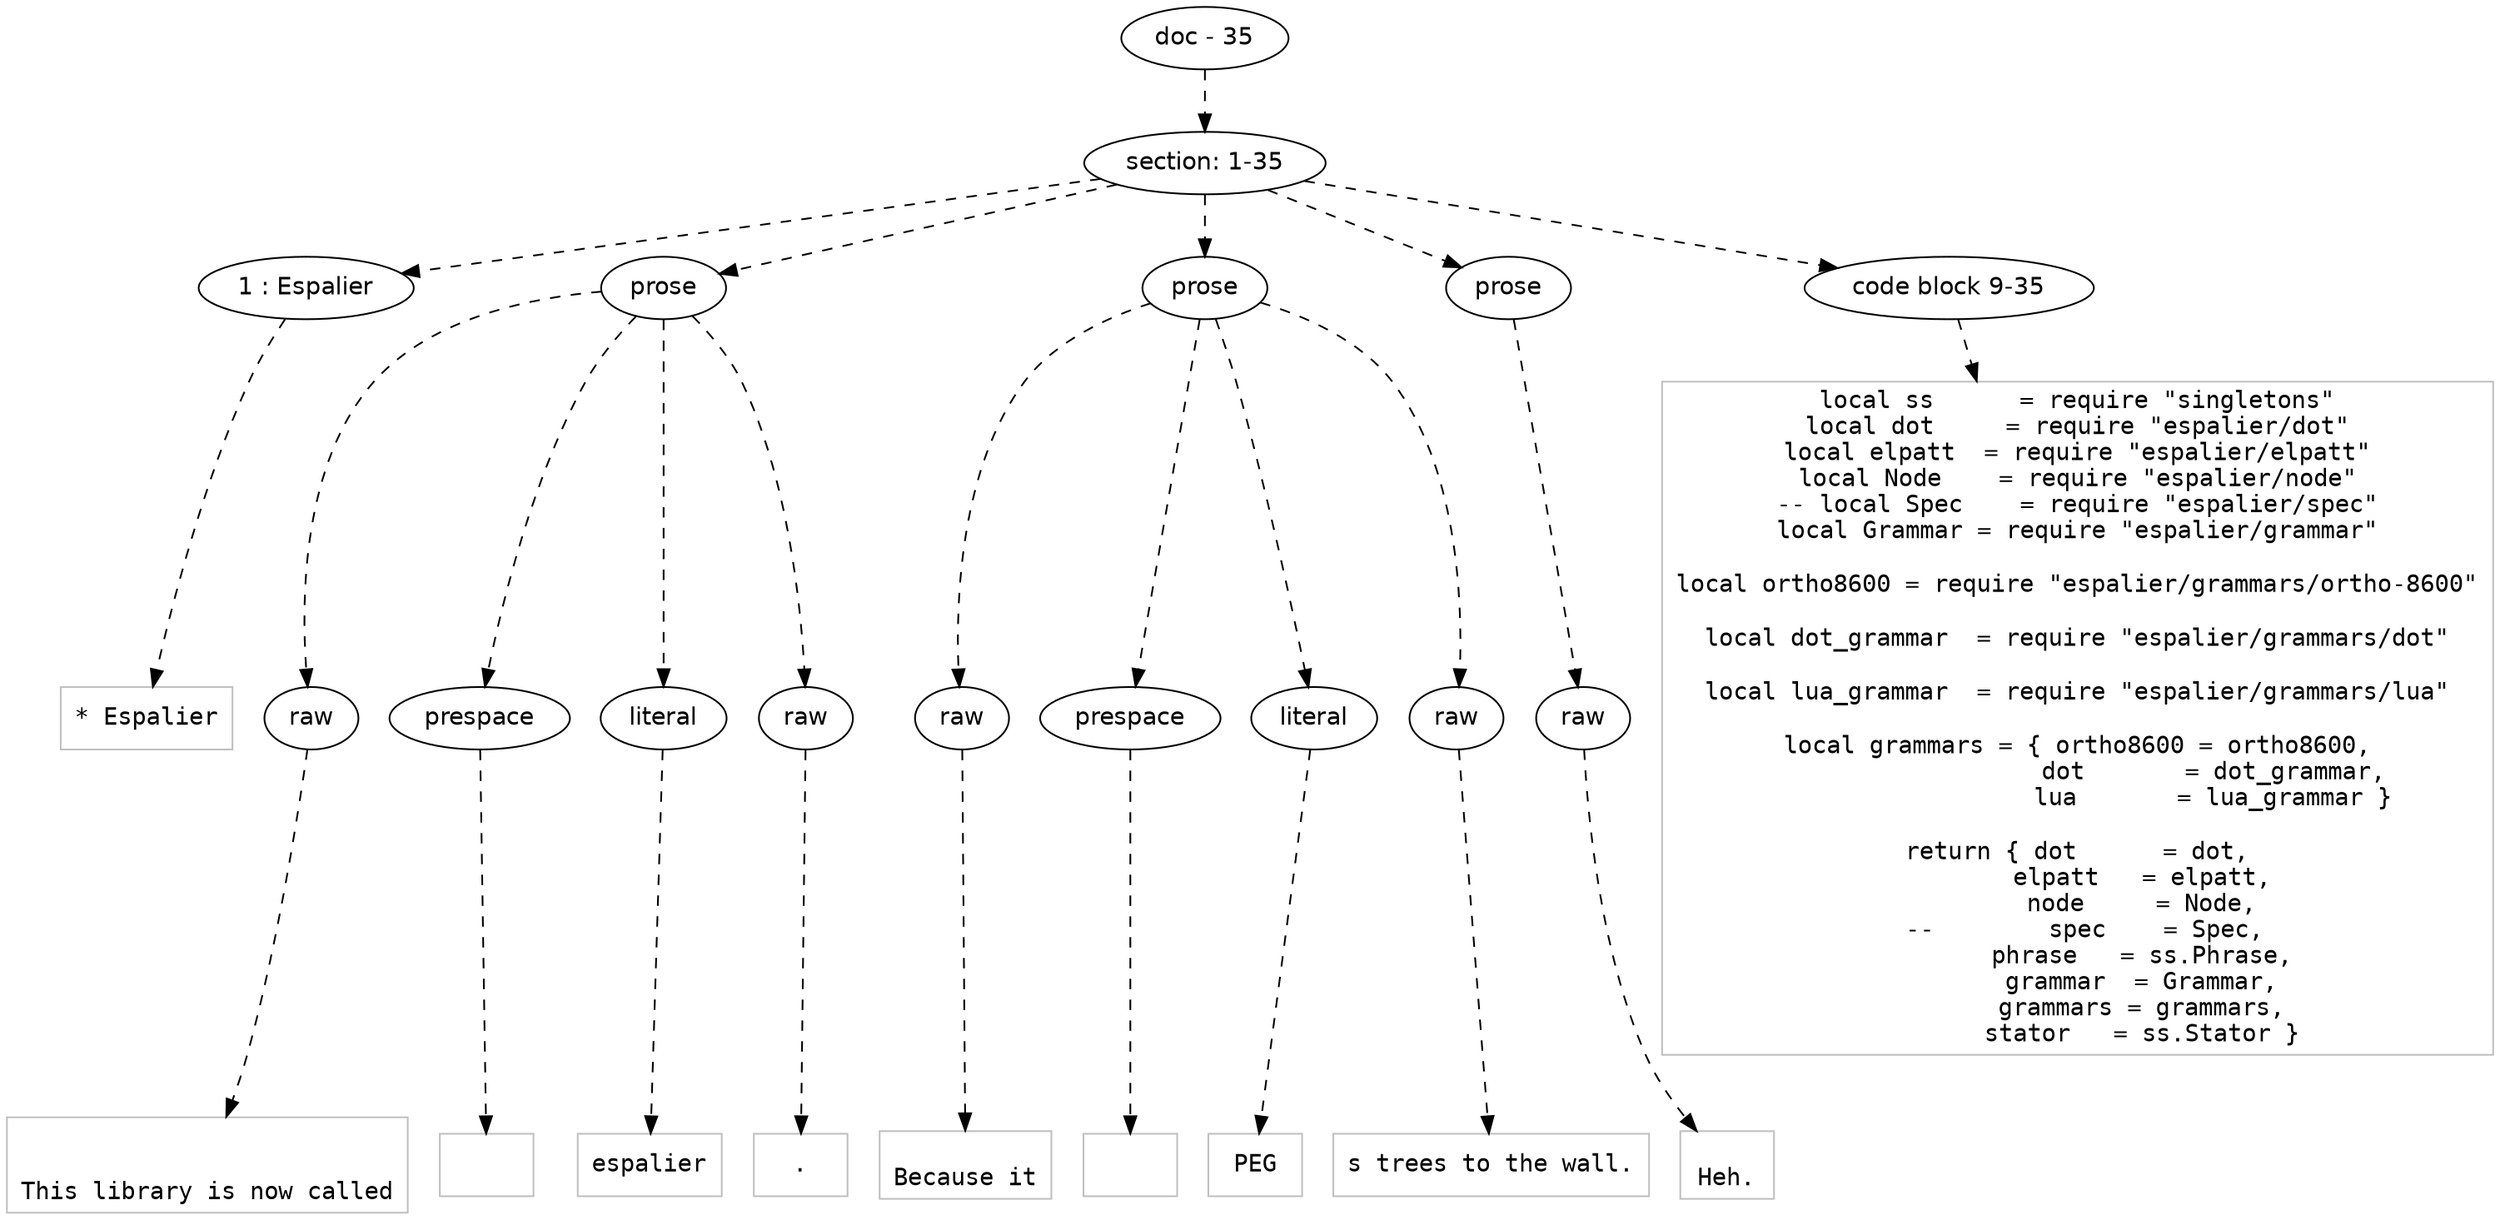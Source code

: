 digraph lpegNode {

node [fontname=Helvetica]
edge [style=dashed]

doc_0 [label="doc - 35"]


doc_0 -> { section_1}
{rank=same; section_1}

section_1 [label="section: 1-35"]


// END RANK doc_0

section_1 -> { header_2 prose_3 prose_4 prose_5 codeblock_6}
{rank=same; header_2 prose_3 prose_4 prose_5 codeblock_6}

header_2 [label="1 : Espalier"]

prose_3 [label="prose"]

prose_4 [label="prose"]

prose_5 [label="prose"]

codeblock_6 [label="code block 9-35"]


// END RANK section_1

header_2 -> leaf_7
leaf_7  [color=Gray,shape=rectangle,fontname=Inconsolata,label="* Espalier"]
// END RANK header_2

prose_3 -> { raw_8 prespace_9 literal_10 raw_11}
{rank=same; raw_8 prespace_9 literal_10 raw_11}

raw_8 [label="raw"]

prespace_9 [label="prespace"]

literal_10 [label="literal"]

raw_11 [label="raw"]


// END RANK prose_3

raw_8 -> leaf_12
leaf_12  [color=Gray,shape=rectangle,fontname=Inconsolata,label="

This library is now called"]
// END RANK raw_8

prespace_9 -> leaf_13
leaf_13  [color=Gray,shape=rectangle,fontname=Inconsolata,label=" "]
// END RANK prespace_9

literal_10 -> leaf_14
leaf_14  [color=Gray,shape=rectangle,fontname=Inconsolata,label="espalier"]
// END RANK literal_10

raw_11 -> leaf_15
leaf_15  [color=Gray,shape=rectangle,fontname=Inconsolata,label=".
"]
// END RANK raw_11

prose_4 -> { raw_16 prespace_17 literal_18 raw_19}
{rank=same; raw_16 prespace_17 literal_18 raw_19}

raw_16 [label="raw"]

prespace_17 [label="prespace"]

literal_18 [label="literal"]

raw_19 [label="raw"]


// END RANK prose_4

raw_16 -> leaf_20
leaf_20  [color=Gray,shape=rectangle,fontname=Inconsolata,label="
Because it"]
// END RANK raw_16

prespace_17 -> leaf_21
leaf_21  [color=Gray,shape=rectangle,fontname=Inconsolata,label=" "]
// END RANK prespace_17

literal_18 -> leaf_22
leaf_22  [color=Gray,shape=rectangle,fontname=Inconsolata,label="PEG"]
// END RANK literal_18

raw_19 -> leaf_23
leaf_23  [color=Gray,shape=rectangle,fontname=Inconsolata,label="s trees to the wall.
"]
// END RANK raw_19

prose_5 -> { raw_24}
{rank=same; raw_24}

raw_24 [label="raw"]


// END RANK prose_5

raw_24 -> leaf_25
leaf_25  [color=Gray,shape=rectangle,fontname=Inconsolata,label="
Heh.
"]
// END RANK raw_24

codeblock_6 -> leaf_26
leaf_26  [color=Gray,shape=rectangle,fontname=Inconsolata,label="local ss      = require \"singletons\"
local dot     = require \"espalier/dot\"
local elpatt  = require \"espalier/elpatt\"
local Node    = require \"espalier/node\"
-- local Spec    = require \"espalier/spec\"
local Grammar = require \"espalier/grammar\"

local ortho8600 = require \"espalier/grammars/ortho-8600\"

local dot_grammar  = require \"espalier/grammars/dot\"

local lua_grammar  = require \"espalier/grammars/lua\"

local grammars = { ortho8600 = ortho8600,
                   dot       = dot_grammar,
                   lua       = lua_grammar }

return { dot      = dot,
         elpatt   = elpatt,
         node     = Node,
 --        spec    = Spec,
         phrase   = ss.Phrase,
         grammar  = Grammar,
         grammars = grammars,
         stator   = ss.Stator }"]
// END RANK codeblock_6


}
